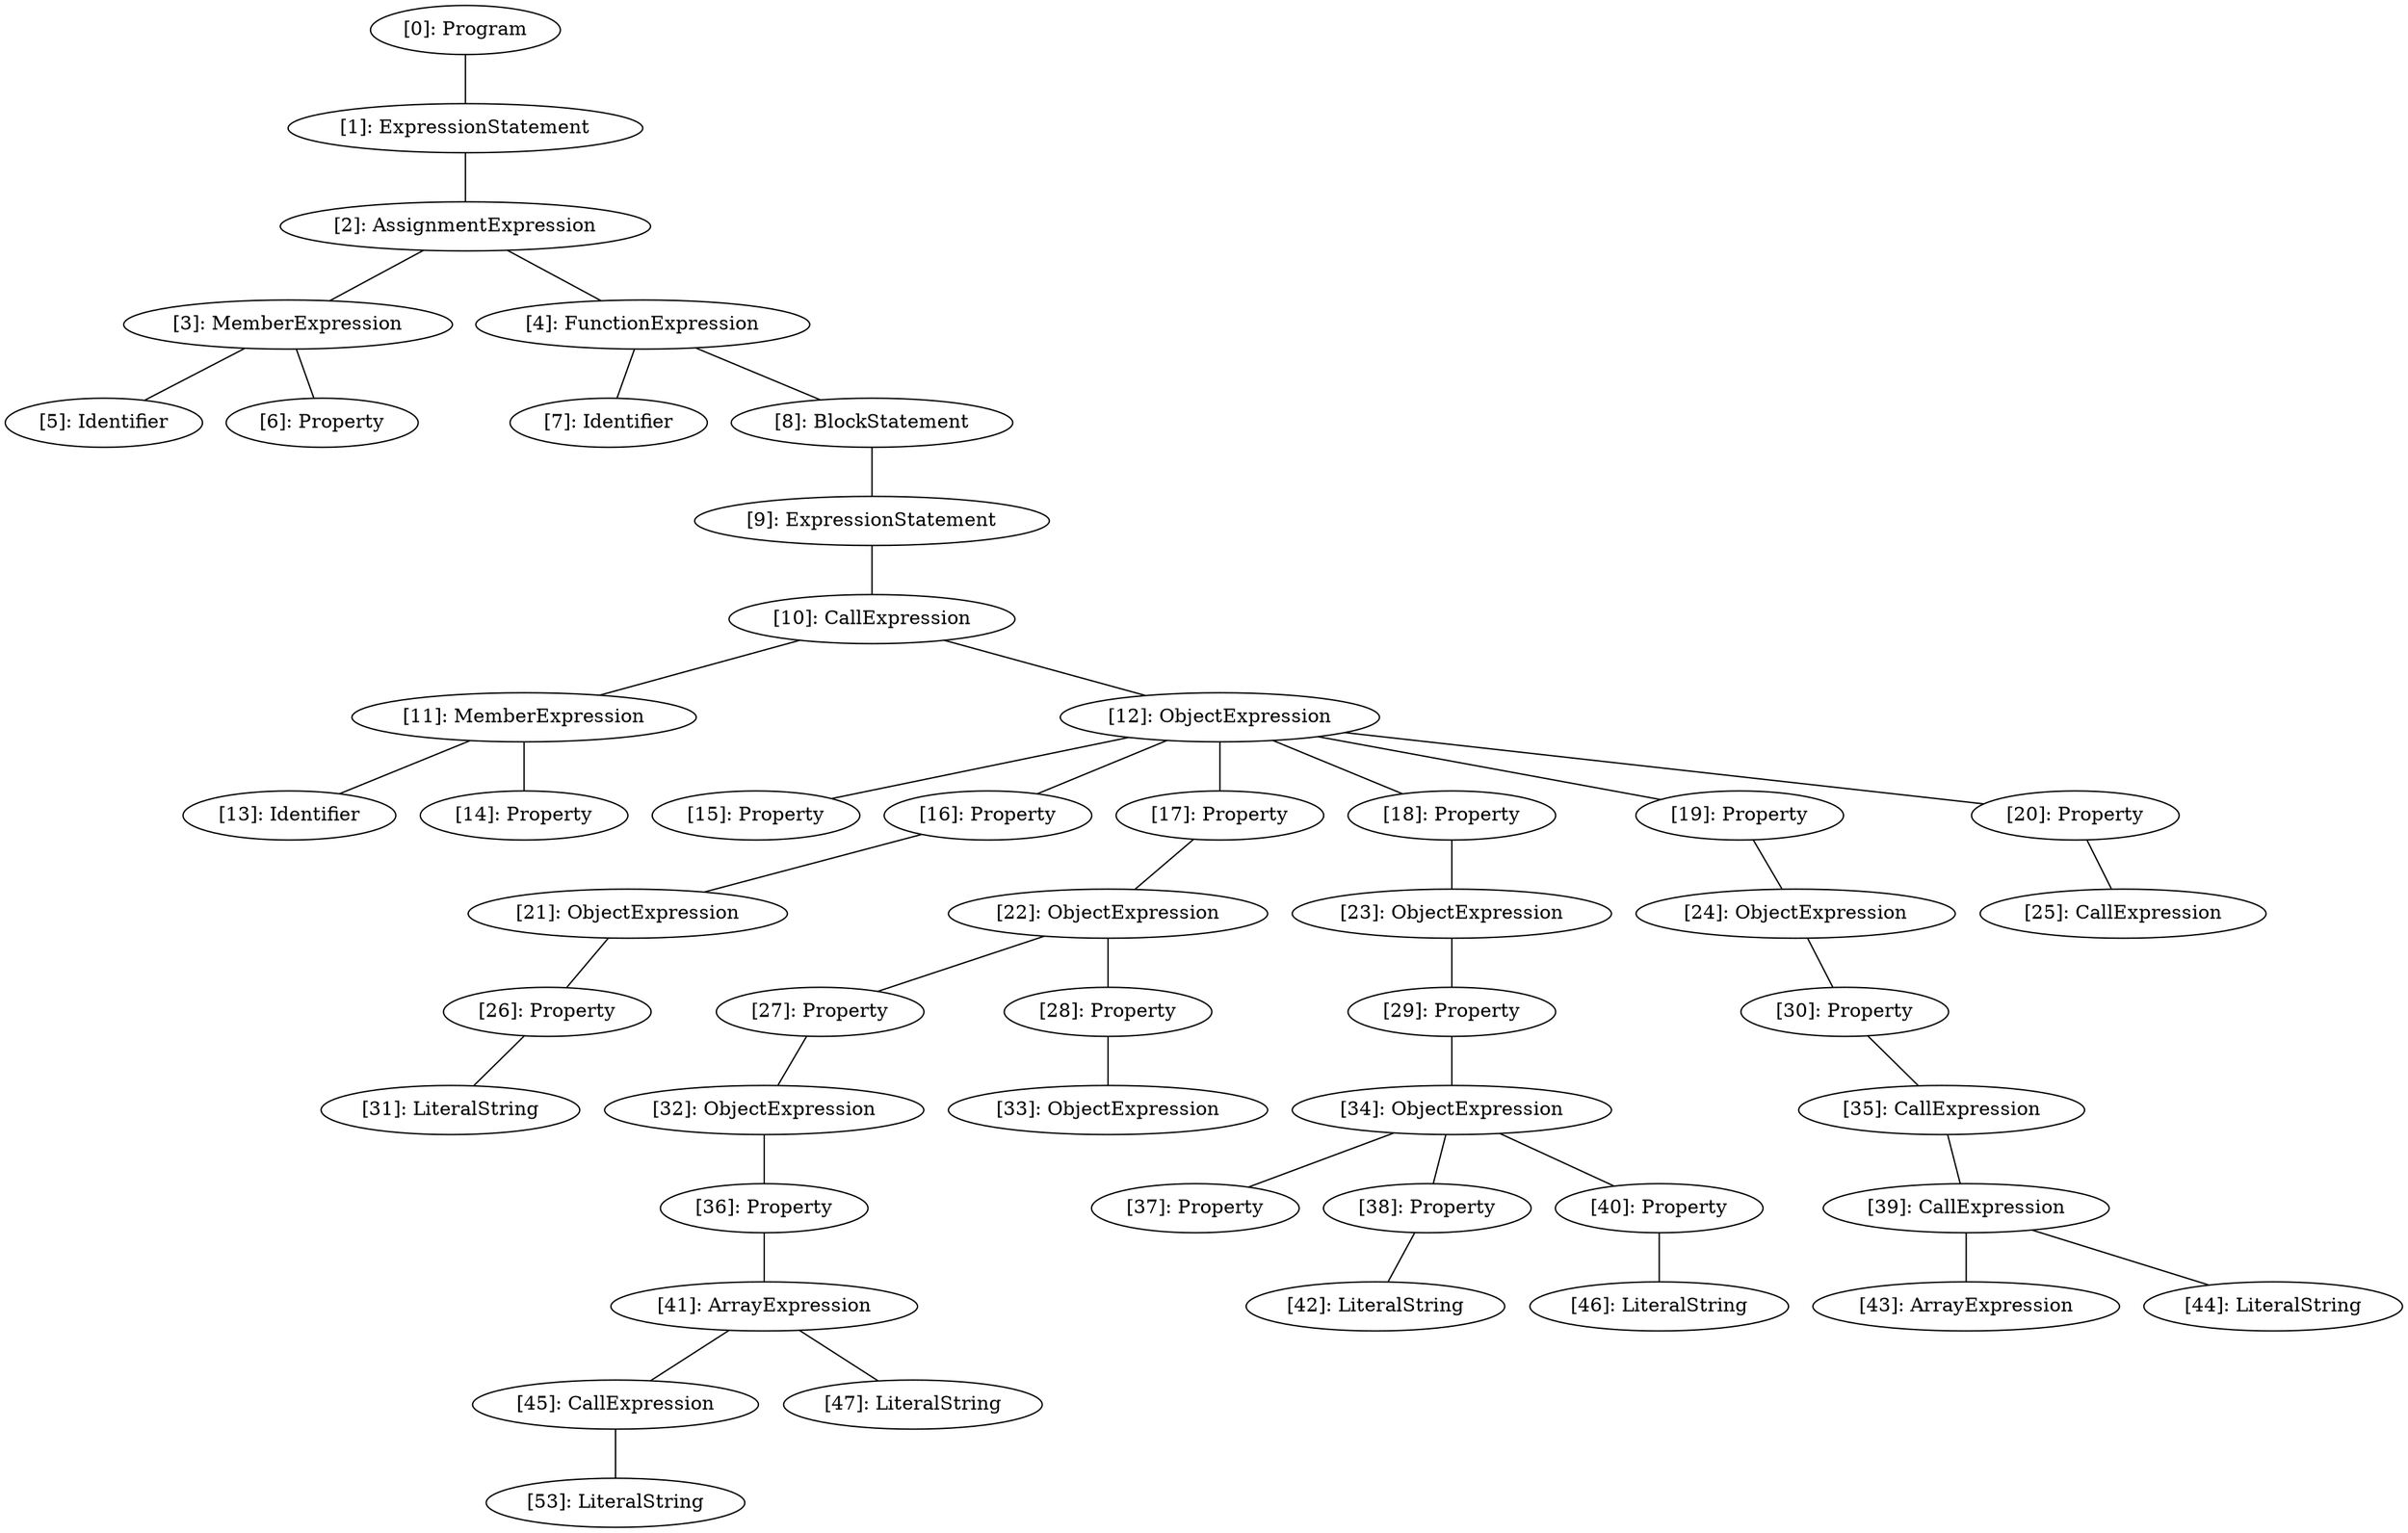 // Result
graph {
	0 [label="[0]: Program"]
	1 [label="[1]: ExpressionStatement"]
	2 [label="[2]: AssignmentExpression"]
	3 [label="[3]: MemberExpression"]
	4 [label="[4]: FunctionExpression"]
	5 [label="[5]: Identifier"]
	6 [label="[6]: Property"]
	7 [label="[7]: Identifier"]
	8 [label="[8]: BlockStatement"]
	9 [label="[9]: ExpressionStatement"]
	10 [label="[10]: CallExpression"]
	11 [label="[11]: MemberExpression"]
	12 [label="[12]: ObjectExpression"]
	13 [label="[13]: Identifier"]
	14 [label="[14]: Property"]
	15 [label="[15]: Property"]
	16 [label="[16]: Property"]
	17 [label="[17]: Property"]
	18 [label="[18]: Property"]
	19 [label="[19]: Property"]
	20 [label="[20]: Property"]
	21 [label="[21]: ObjectExpression"]
	22 [label="[22]: ObjectExpression"]
	23 [label="[23]: ObjectExpression"]
	24 [label="[24]: ObjectExpression"]
	25 [label="[25]: CallExpression"]
	26 [label="[26]: Property"]
	27 [label="[27]: Property"]
	28 [label="[28]: Property"]
	29 [label="[29]: Property"]
	30 [label="[30]: Property"]
	31 [label="[31]: LiteralString"]
	32 [label="[32]: ObjectExpression"]
	33 [label="[33]: ObjectExpression"]
	34 [label="[34]: ObjectExpression"]
	35 [label="[35]: CallExpression"]
	36 [label="[36]: Property"]
	37 [label="[37]: Property"]
	38 [label="[38]: Property"]
	39 [label="[39]: CallExpression"]
	40 [label="[40]: Property"]
	41 [label="[41]: ArrayExpression"]
	42 [label="[42]: LiteralString"]
	43 [label="[43]: ArrayExpression"]
	44 [label="[44]: LiteralString"]
	45 [label="[45]: CallExpression"]
	46 [label="[46]: LiteralString"]
	47 [label="[47]: LiteralString"]
	53 [label="[53]: LiteralString"]
	0 -- 1
	1 -- 2
	2 -- 3
	2 -- 4
	3 -- 5
	3 -- 6
	4 -- 7
	4 -- 8
	8 -- 9
	9 -- 10
	10 -- 11
	10 -- 12
	11 -- 13
	11 -- 14
	12 -- 15
	12 -- 16
	12 -- 17
	12 -- 18
	12 -- 19
	12 -- 20
	16 -- 21
	17 -- 22
	18 -- 23
	19 -- 24
	20 -- 25
	21 -- 26
	22 -- 27
	22 -- 28
	23 -- 29
	24 -- 30
	26 -- 31
	27 -- 32
	28 -- 33
	29 -- 34
	30 -- 35
	32 -- 36
	34 -- 37
	34 -- 38
	34 -- 40
	35 -- 39
	36 -- 41
	38 -- 42
	39 -- 43
	39 -- 44
	40 -- 46
	41 -- 45
	41 -- 47
	45 -- 53
}
